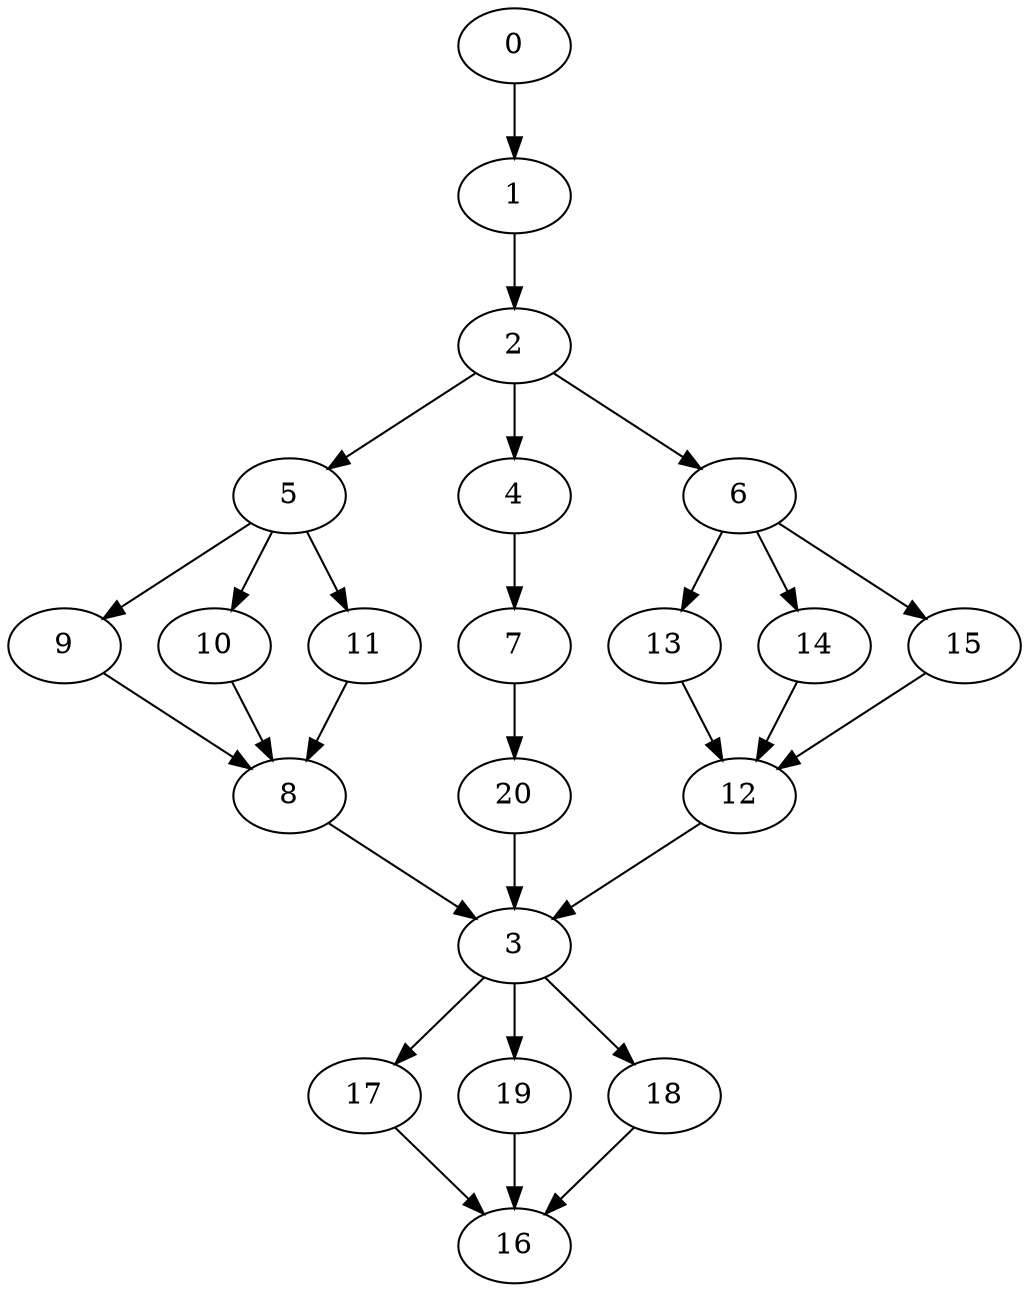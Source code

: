 digraph "SeriesParallel-MaxBf-3_Nodes_21_CCR_0.10_WeightType_Random#4" {
	graph ["Duplicate states"=0,
		GraphType=S_P,
		"Max states in OPEN"=0,
		Modes="120000ms; topo-ordered tasks, ; Pruning: task equivalence, fixed order ready list, ; F-value: ; Optimisation: best schedule length (\
SL) optimisation on equal, ",
		NumberOfTasks=21,
		"Pruned using list schedule length"=5638900,
		"States removed from OPEN"=0,
		TargetSystem="Homogeneous-2",
		"Time to schedule (ms)"=5908,
		"Total idle time"=310,
		"Total schedule length"=962,
		"Total sequential time"=1561,
		"Total states created"=17346566
	];
	0	["Finish time"=36,
		Processor=0,
		"Start time"=0,
		Weight=36];
	1	["Finish time"=131,
		Processor=0,
		"Start time"=36,
		Weight=95];
	0 -> 1	[Weight=9];
	2	["Finish time"=191,
		Processor=0,
		"Start time"=131,
		Weight=60];
	1 -> 2	[Weight=6];
	5	["Finish time"=251,
		Processor=0,
		"Start time"=191,
		Weight=60];
	2 -> 5	[Weight=5];
	4	["Finish time"=505,
		Processor=1,
		"Start time"=445,
		Weight=60];
	2 -> 4	[Weight=9];
	6	["Finish time"=231,
		Processor=1,
		"Start time"=195,
		Weight=36];
	2 -> 6	[Weight=4];
	9	["Finish time"=573,
		Processor=0,
		"Start time"=478,
		Weight=95];
	5 -> 9	[Weight=5];
	10	["Finish time"=445,
		Processor=1,
		"Start time"=362,
		Weight=83];
	5 -> 10	[Weight=6];
	11	["Finish time"=362,
		Processor=1,
		"Start time"=314,
		Weight=48];
	5 -> 11	[Weight=6];
	7	["Finish time"=576,
		Processor=1,
		"Start time"=505,
		Weight=71];
	4 -> 7	[Weight=9];
	13	["Finish time"=418,
		Processor=0,
		"Start time"=311,
		Weight=107];
	6 -> 13	[Weight=2];
	14	["Finish time"=314,
		Processor=1,
		"Start time"=231,
		Weight=83];
	6 -> 14	[Weight=6];
	15	["Finish time"=311,
		Processor=0,
		"Start time"=251,
		Weight=60];
	6 -> 15	[Weight=4];
	8	["Finish time"=680,
		Processor=0,
		"Start time"=573,
		Weight=107];
	9 -> 8	[Weight=4];
	10 -> 8	[Weight=5];
	20	["Finish time"=683,
		Processor=1,
		"Start time"=576,
		Weight=107];
	7 -> 20	[Weight=7];
	12	["Finish time"=478,
		Processor=0,
		"Start time"=418,
		Weight=60];
	13 -> 12	[Weight=7];
	11 -> 8	[Weight=7];
	14 -> 12	[Weight=3];
	15 -> 12	[Weight=10];
	3	["Finish time"=790,
		Processor=1,
		"Start time"=683,
		Weight=107];
	20 -> 3	[Weight=4];
	8 -> 3	[Weight=2];
	12 -> 3	[Weight=2];
	17	["Finish time"=909,
		Processor=1,
		"Start time"=790,
		Weight=119];
	3 -> 17	[Weight=7];
	19	["Finish time"=912,
		Processor=0,
		"Start time"=841,
		Weight=71];
	3 -> 19	[Weight=3];
	18	["Finish time"=841,
		Processor=0,
		"Start time"=793,
		Weight=48];
	3 -> 18	[Weight=3];
	16	["Finish time"=962,
		Processor=0,
		"Start time"=914,
		Weight=48];
	17 -> 16	[Weight=5];
	19 -> 16	[Weight=6];
	18 -> 16	[Weight=10];
}
